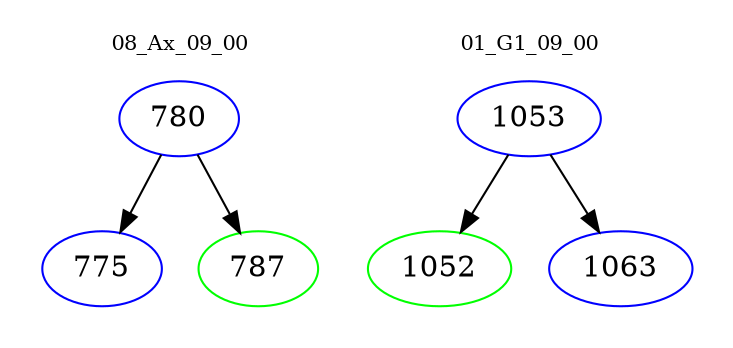 digraph{
subgraph cluster_0 {
color = white
label = "08_Ax_09_00";
fontsize=10;
T0_780 [label="780", color="blue"]
T0_780 -> T0_775 [color="black"]
T0_775 [label="775", color="blue"]
T0_780 -> T0_787 [color="black"]
T0_787 [label="787", color="green"]
}
subgraph cluster_1 {
color = white
label = "01_G1_09_00";
fontsize=10;
T1_1053 [label="1053", color="blue"]
T1_1053 -> T1_1052 [color="black"]
T1_1052 [label="1052", color="green"]
T1_1053 -> T1_1063 [color="black"]
T1_1063 [label="1063", color="blue"]
}
}
